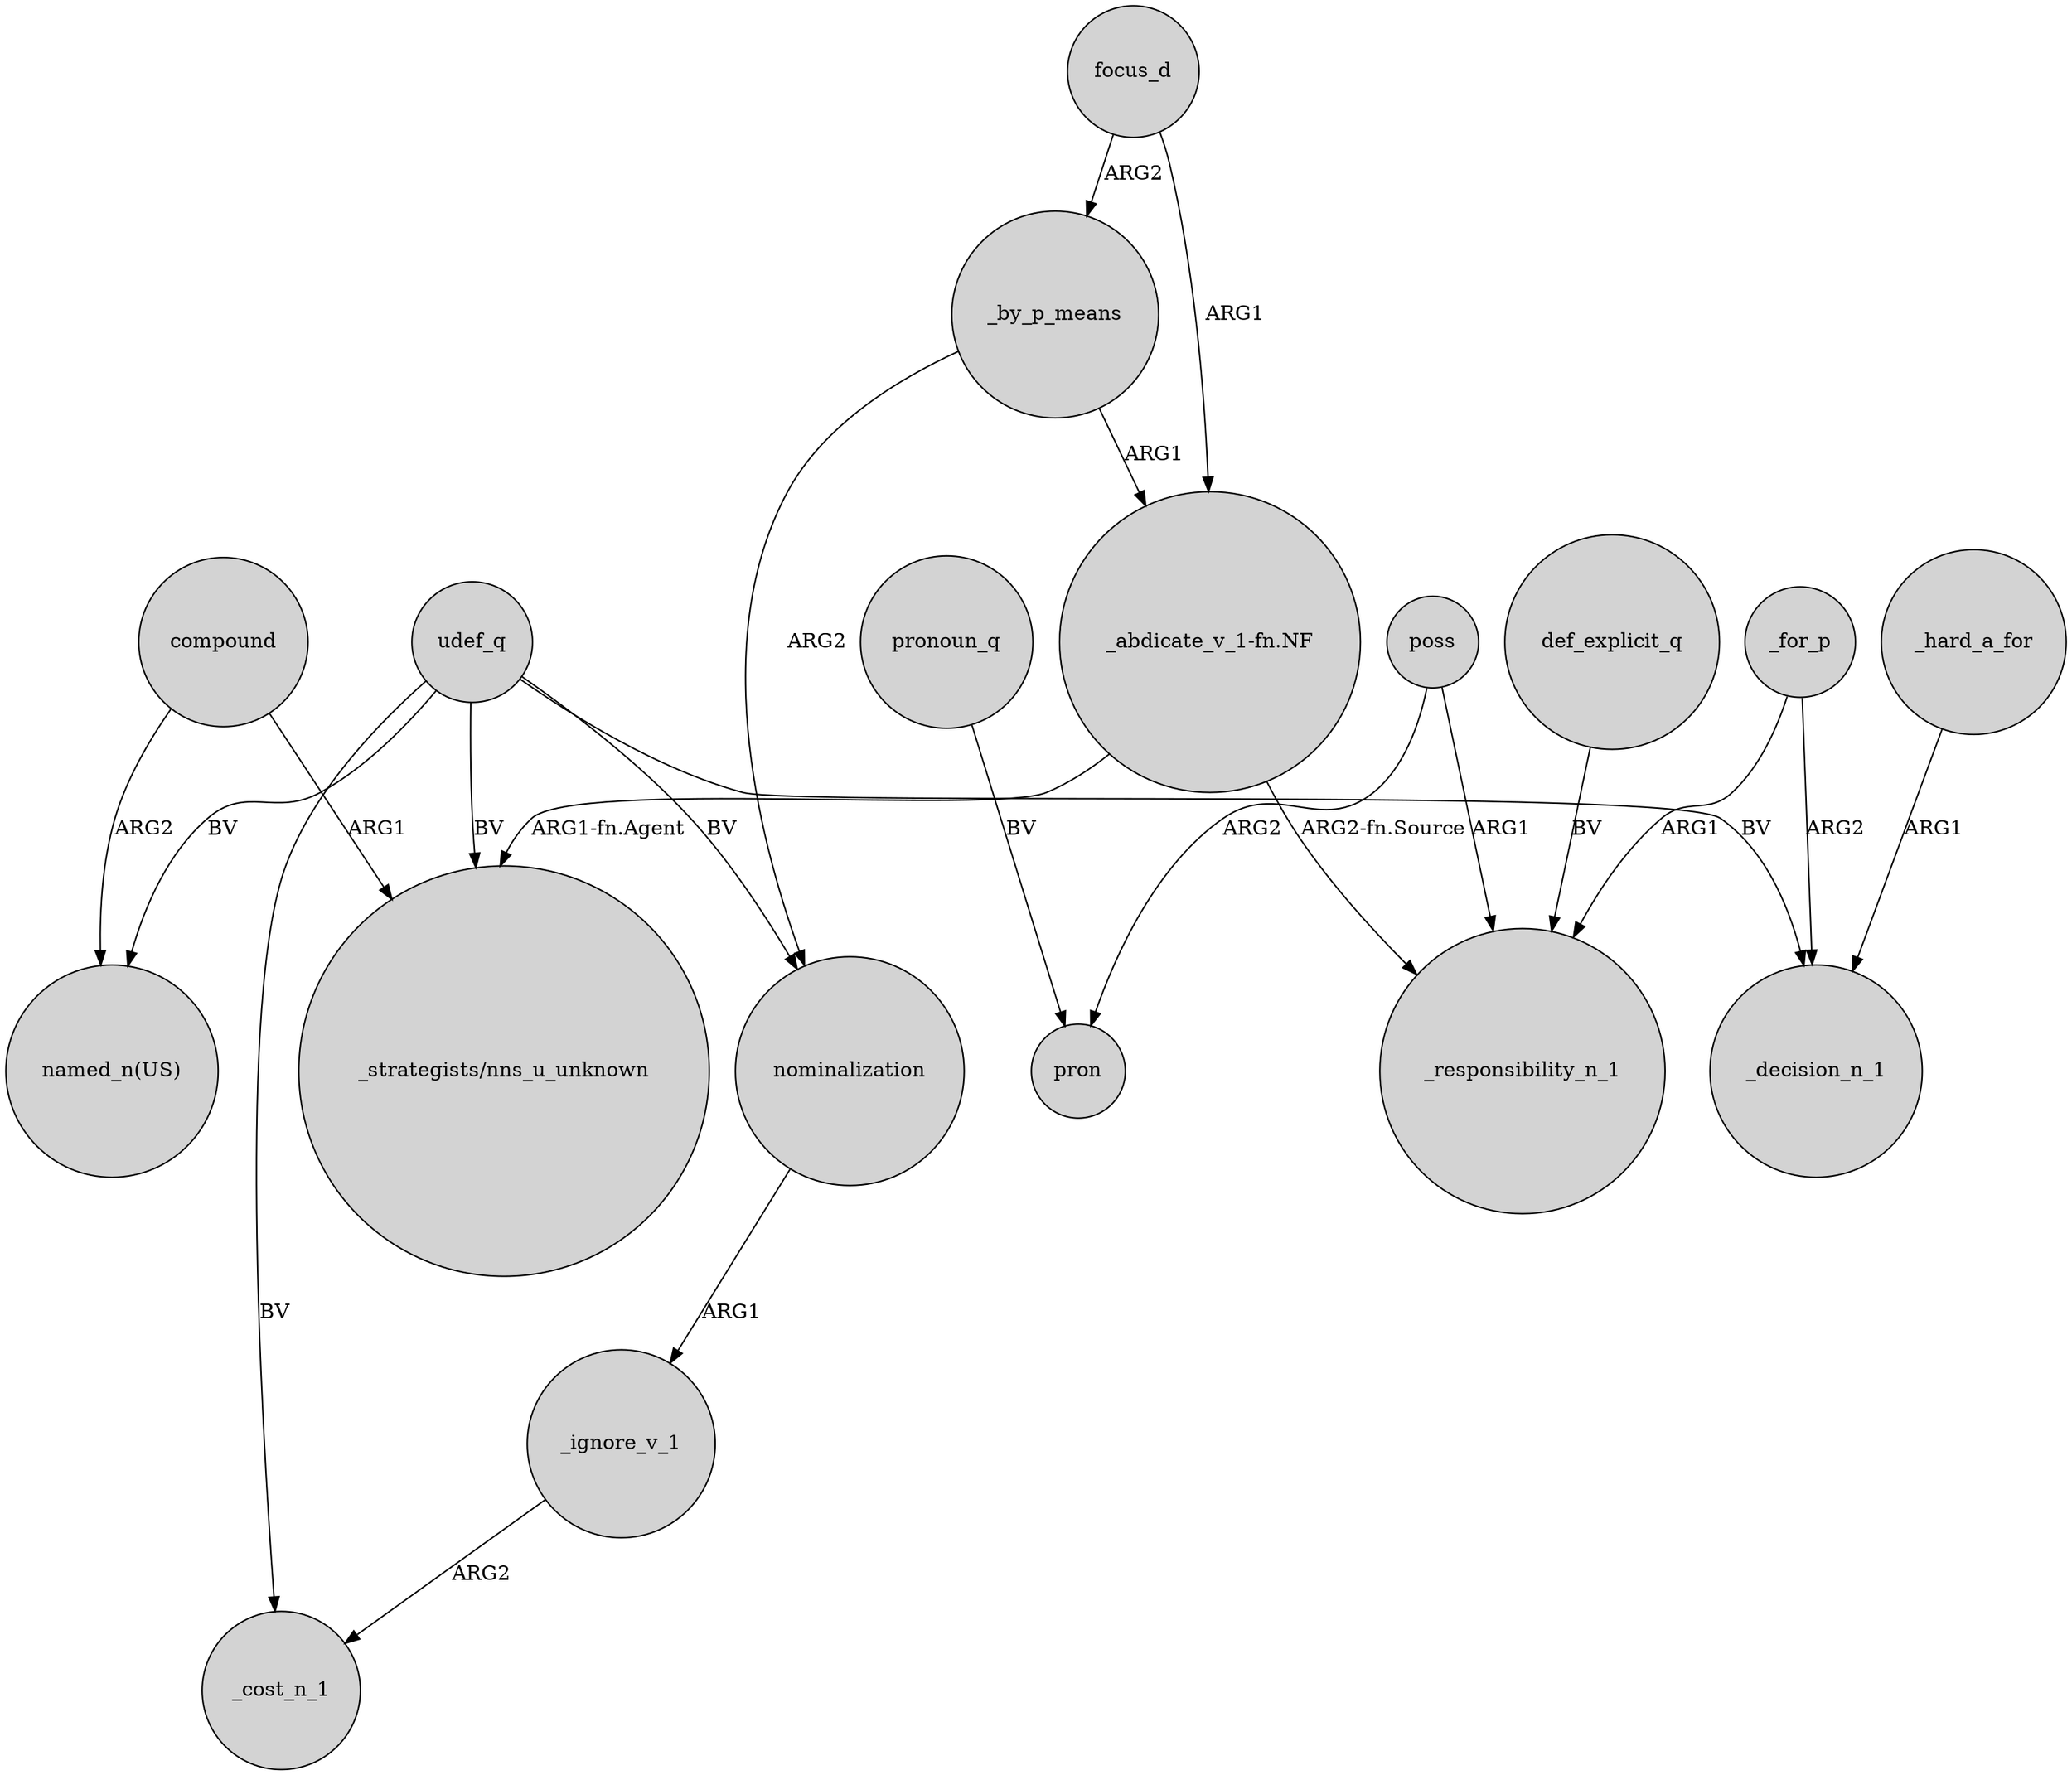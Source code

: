 digraph {
	node [shape=circle style=filled]
	udef_q -> "named_n(US)" [label=BV]
	_by_p_means -> nominalization [label=ARG2]
	def_explicit_q -> _responsibility_n_1 [label=BV]
	poss -> pron [label=ARG2]
	_hard_a_for -> _decision_n_1 [label=ARG1]
	focus_d -> _by_p_means [label=ARG2]
	focus_d -> "_abdicate_v_1-fn.NF" [label=ARG1]
	"_abdicate_v_1-fn.NF" -> _responsibility_n_1 [label="ARG2-fn.Source"]
	udef_q -> _cost_n_1 [label=BV]
	compound -> "named_n(US)" [label=ARG2]
	_ignore_v_1 -> _cost_n_1 [label=ARG2]
	_by_p_means -> "_abdicate_v_1-fn.NF" [label=ARG1]
	pronoun_q -> pron [label=BV]
	"_abdicate_v_1-fn.NF" -> "_strategists/nns_u_unknown" [label="ARG1-fn.Agent"]
	udef_q -> "_strategists/nns_u_unknown" [label=BV]
	nominalization -> _ignore_v_1 [label=ARG1]
	udef_q -> nominalization [label=BV]
	compound -> "_strategists/nns_u_unknown" [label=ARG1]
	udef_q -> _decision_n_1 [label=BV]
	_for_p -> _decision_n_1 [label=ARG2]
	poss -> _responsibility_n_1 [label=ARG1]
	_for_p -> _responsibility_n_1 [label=ARG1]
}
